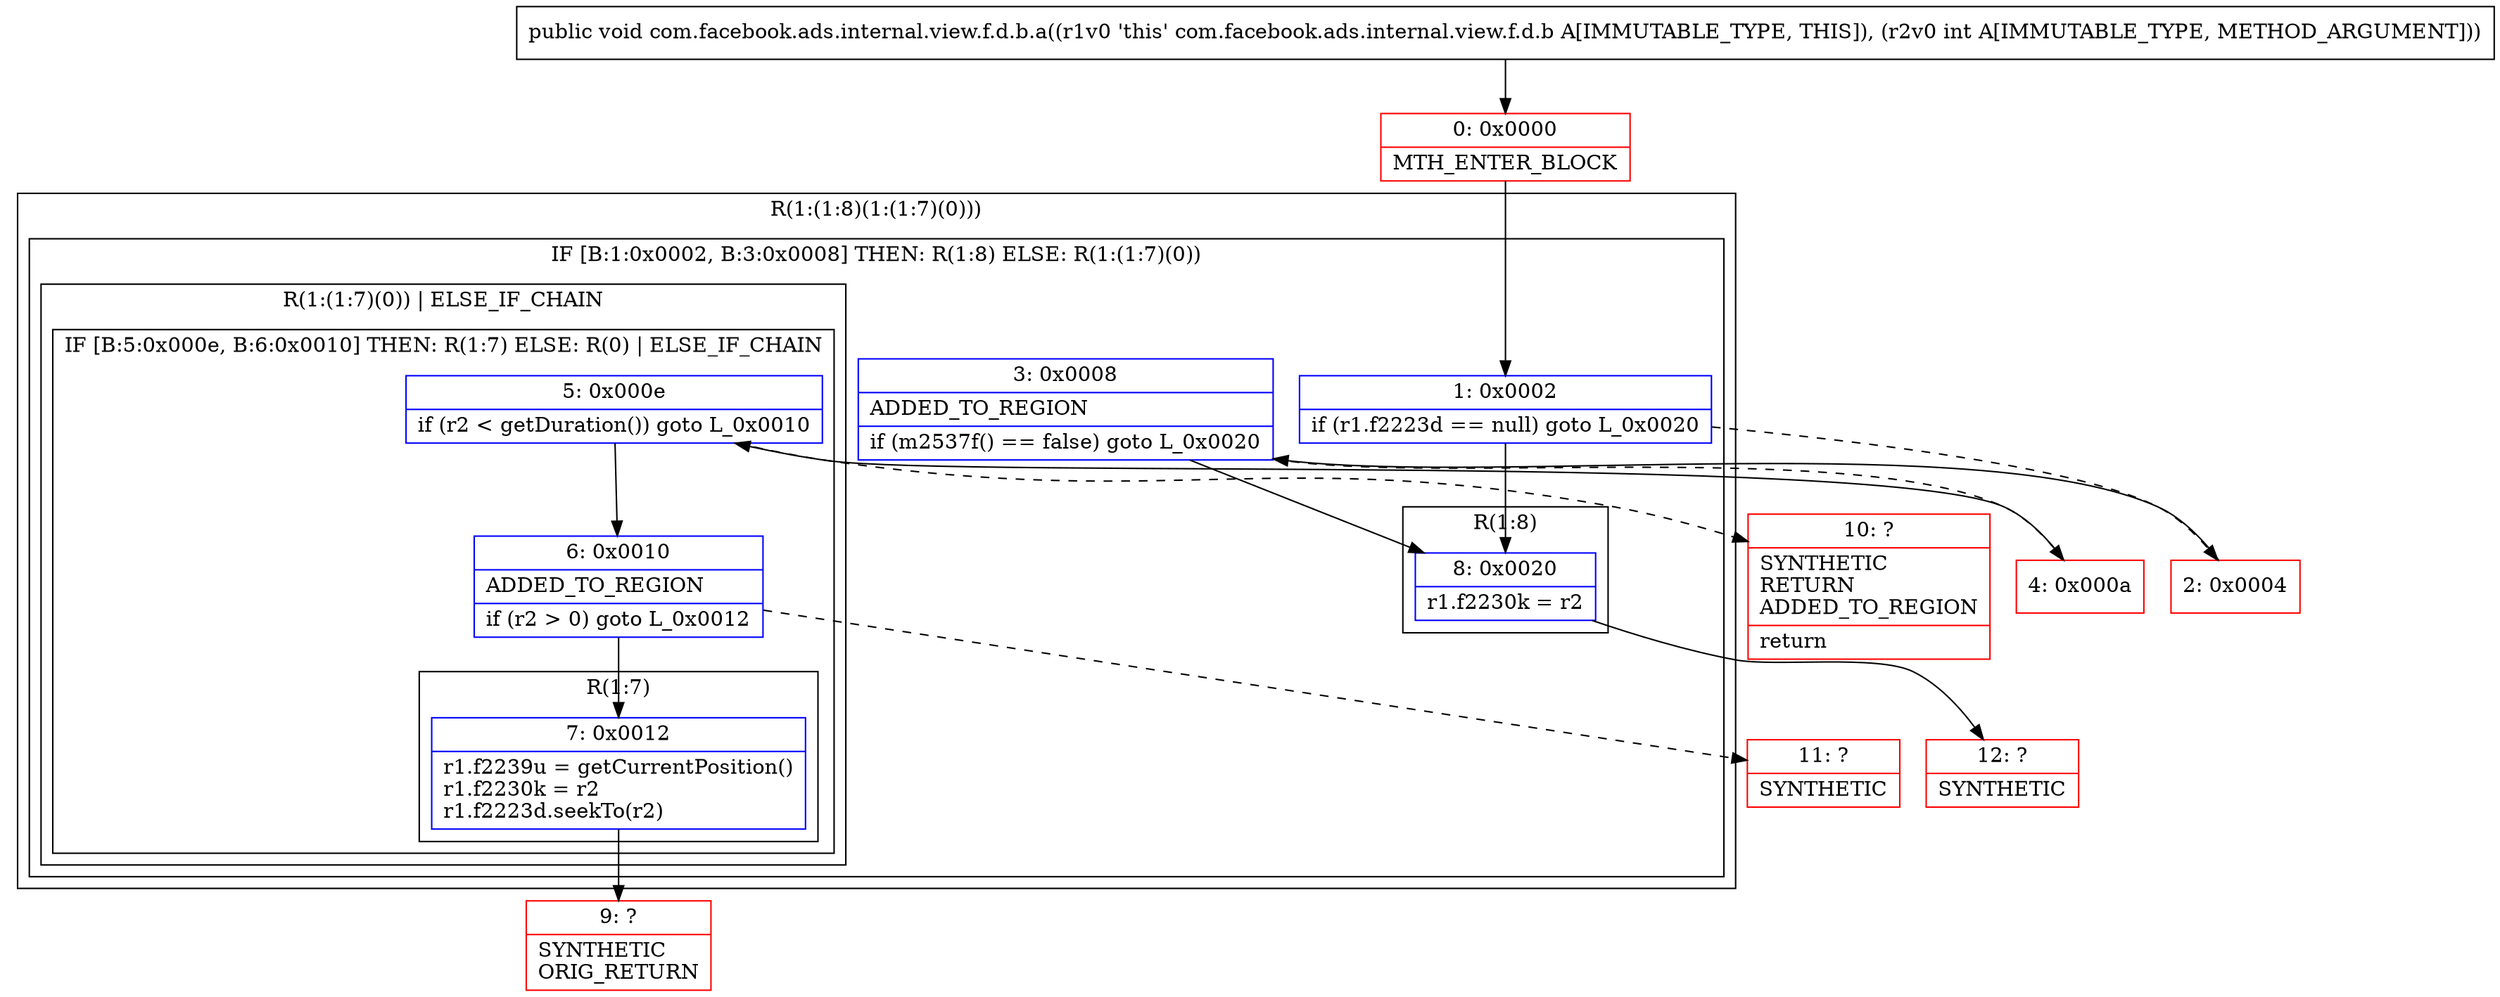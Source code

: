 digraph "CFG forcom.facebook.ads.internal.view.f.d.b.a(I)V" {
subgraph cluster_Region_1654452808 {
label = "R(1:(1:8)(1:(1:7)(0)))";
node [shape=record,color=blue];
subgraph cluster_IfRegion_224616022 {
label = "IF [B:1:0x0002, B:3:0x0008] THEN: R(1:8) ELSE: R(1:(1:7)(0))";
node [shape=record,color=blue];
Node_1 [shape=record,label="{1\:\ 0x0002|if (r1.f2223d == null) goto L_0x0020\l}"];
Node_3 [shape=record,label="{3\:\ 0x0008|ADDED_TO_REGION\l|if (m2537f() == false) goto L_0x0020\l}"];
subgraph cluster_Region_1395783994 {
label = "R(1:8)";
node [shape=record,color=blue];
Node_8 [shape=record,label="{8\:\ 0x0020|r1.f2230k = r2\l}"];
}
subgraph cluster_Region_1564212293 {
label = "R(1:(1:7)(0)) | ELSE_IF_CHAIN\l";
node [shape=record,color=blue];
subgraph cluster_IfRegion_1487948568 {
label = "IF [B:5:0x000e, B:6:0x0010] THEN: R(1:7) ELSE: R(0) | ELSE_IF_CHAIN\l";
node [shape=record,color=blue];
Node_5 [shape=record,label="{5\:\ 0x000e|if (r2 \< getDuration()) goto L_0x0010\l}"];
Node_6 [shape=record,label="{6\:\ 0x0010|ADDED_TO_REGION\l|if (r2 \> 0) goto L_0x0012\l}"];
subgraph cluster_Region_1337339830 {
label = "R(1:7)";
node [shape=record,color=blue];
Node_7 [shape=record,label="{7\:\ 0x0012|r1.f2239u = getCurrentPosition()\lr1.f2230k = r2\lr1.f2223d.seekTo(r2)\l}"];
}
subgraph cluster_Region_328398675 {
label = "R(0)";
node [shape=record,color=blue];
}
}
}
}
}
Node_0 [shape=record,color=red,label="{0\:\ 0x0000|MTH_ENTER_BLOCK\l}"];
Node_2 [shape=record,color=red,label="{2\:\ 0x0004}"];
Node_4 [shape=record,color=red,label="{4\:\ 0x000a}"];
Node_9 [shape=record,color=red,label="{9\:\ ?|SYNTHETIC\lORIG_RETURN\l}"];
Node_10 [shape=record,color=red,label="{10\:\ ?|SYNTHETIC\lRETURN\lADDED_TO_REGION\l|return\l}"];
Node_11 [shape=record,color=red,label="{11\:\ ?|SYNTHETIC\l}"];
Node_12 [shape=record,color=red,label="{12\:\ ?|SYNTHETIC\l}"];
MethodNode[shape=record,label="{public void com.facebook.ads.internal.view.f.d.b.a((r1v0 'this' com.facebook.ads.internal.view.f.d.b A[IMMUTABLE_TYPE, THIS]), (r2v0 int A[IMMUTABLE_TYPE, METHOD_ARGUMENT])) }"];
MethodNode -> Node_0;
Node_1 -> Node_2[style=dashed];
Node_1 -> Node_8;
Node_3 -> Node_4[style=dashed];
Node_3 -> Node_8;
Node_8 -> Node_12;
Node_5 -> Node_6;
Node_5 -> Node_10[style=dashed];
Node_6 -> Node_7;
Node_6 -> Node_11[style=dashed];
Node_7 -> Node_9;
Node_0 -> Node_1;
Node_2 -> Node_3;
Node_4 -> Node_5;
}


